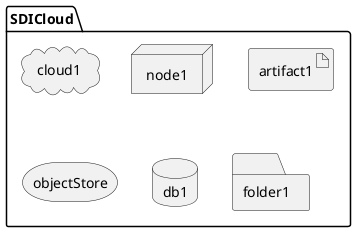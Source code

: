 @startuml

package  SDICloud {
  cloud cloud1
  node node1
  artifact artifact1
  storage objectStore
  database db1
  folder folder1
}

@enduml
